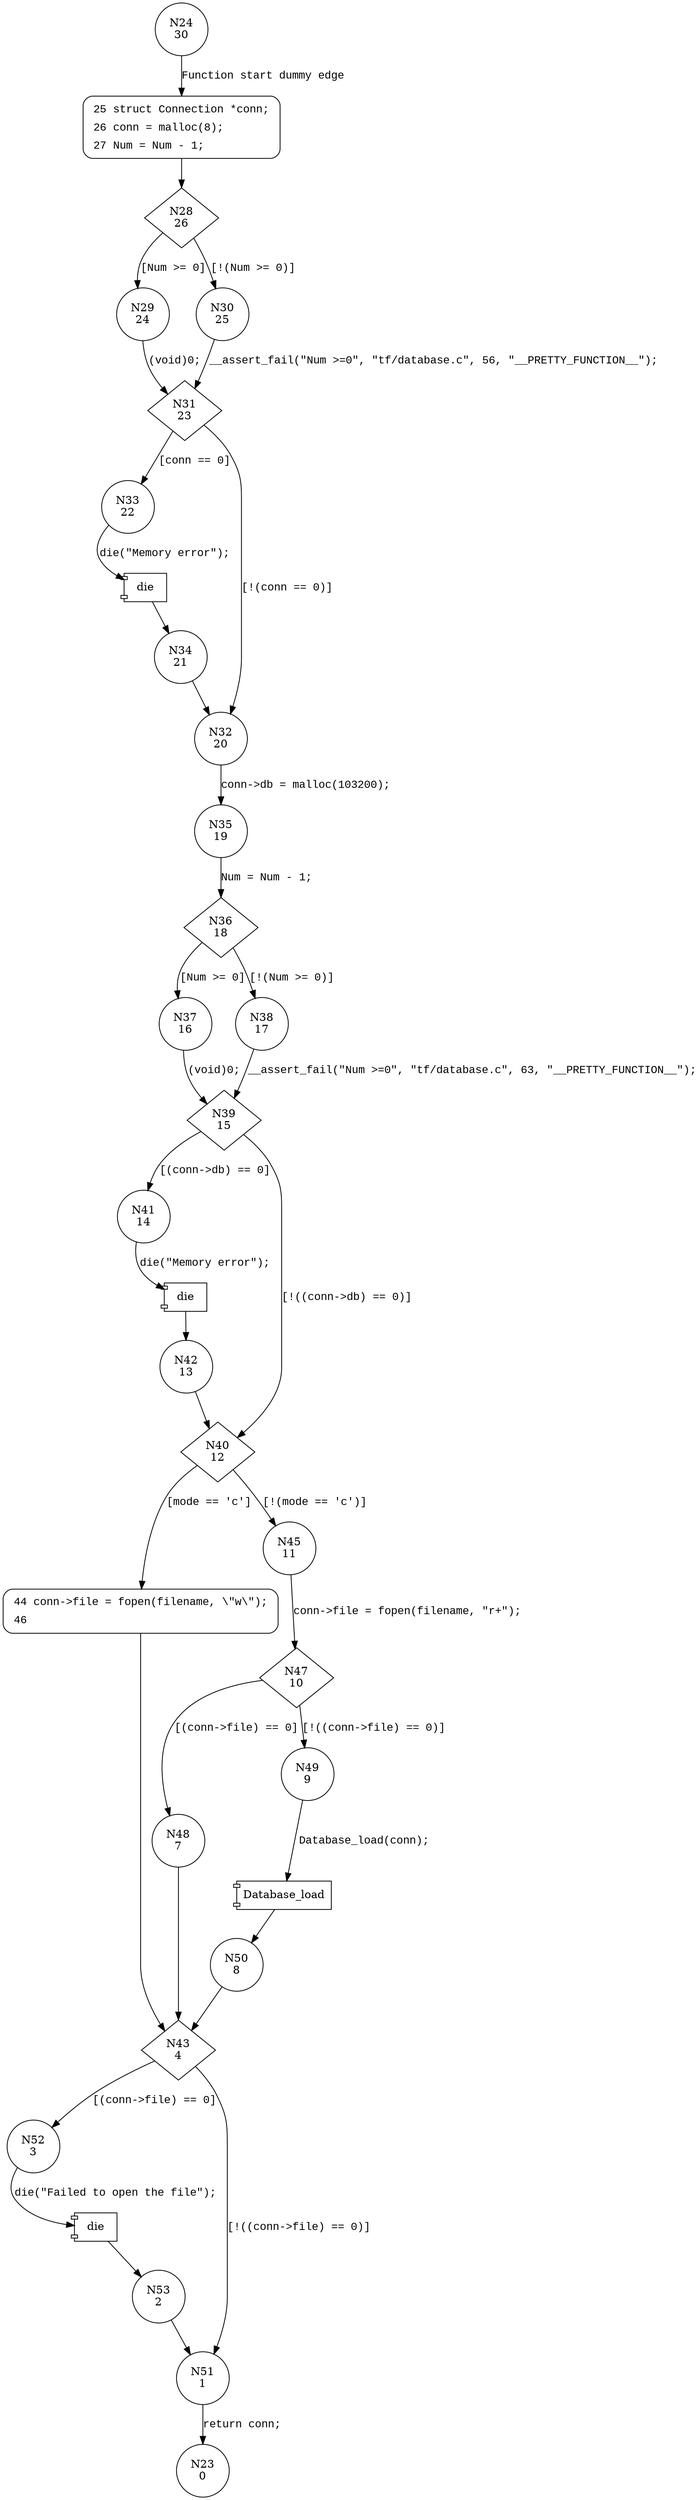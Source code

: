 digraph Database_open {
24 [shape="circle" label="N24\n30"]
25 [shape="circle" label="N25\n29"]
28 [shape="diamond" label="N28\n26"]
29 [shape="circle" label="N29\n24"]
30 [shape="circle" label="N30\n25"]
31 [shape="diamond" label="N31\n23"]
33 [shape="circle" label="N33\n22"]
32 [shape="circle" label="N32\n20"]
35 [shape="circle" label="N35\n19"]
36 [shape="diamond" label="N36\n18"]
37 [shape="circle" label="N37\n16"]
38 [shape="circle" label="N38\n17"]
39 [shape="diamond" label="N39\n15"]
41 [shape="circle" label="N41\n14"]
40 [shape="diamond" label="N40\n12"]
44 [shape="circle" label="N44\n6"]
45 [shape="circle" label="N45\n11"]
47 [shape="diamond" label="N47\n10"]
48 [shape="circle" label="N48\n7"]
49 [shape="circle" label="N49\n9"]
50 [shape="circle" label="N50\n8"]
43 [shape="diamond" label="N43\n4"]
52 [shape="circle" label="N52\n3"]
51 [shape="circle" label="N51\n1"]
23 [shape="circle" label="N23\n0"]
53 [shape="circle" label="N53\n2"]
42 [shape="circle" label="N42\n13"]
34 [shape="circle" label="N34\n21"]
25 [style="filled,bold" penwidth="1" fillcolor="white" fontname="Courier New" shape="Mrecord" label=<<table border="0" cellborder="0" cellpadding="3" bgcolor="white"><tr><td align="right">25</td><td align="left">struct Connection *conn;</td></tr><tr><td align="right">26</td><td align="left">conn = malloc(8);</td></tr><tr><td align="right">27</td><td align="left">Num = Num - 1;</td></tr></table>>]
25 -> 28[label=""]
44 [style="filled,bold" penwidth="1" fillcolor="white" fontname="Courier New" shape="Mrecord" label=<<table border="0" cellborder="0" cellpadding="3" bgcolor="white"><tr><td align="right">44</td><td align="left">conn-&gt;file = fopen(filename, \"w\");</td></tr><tr><td align="right">46</td><td align="left"></td></tr></table>>]
44 -> 43[label=""]
24 -> 25 [label="Function start dummy edge" fontname="Courier New"]
28 -> 29 [label="[Num >= 0]" fontname="Courier New"]
28 -> 30 [label="[!(Num >= 0)]" fontname="Courier New"]
31 -> 33 [label="[conn == 0]" fontname="Courier New"]
31 -> 32 [label="[!(conn == 0)]" fontname="Courier New"]
32 -> 35 [label="conn->db = malloc(103200);" fontname="Courier New"]
36 -> 37 [label="[Num >= 0]" fontname="Courier New"]
36 -> 38 [label="[!(Num >= 0)]" fontname="Courier New"]
39 -> 41 [label="[(conn->db) == 0]" fontname="Courier New"]
39 -> 40 [label="[!((conn->db) == 0)]" fontname="Courier New"]
40 -> 44 [label="[mode == 'c']" fontname="Courier New"]
40 -> 45 [label="[!(mode == 'c')]" fontname="Courier New"]
47 -> 48 [label="[(conn->file) == 0]" fontname="Courier New"]
47 -> 49 [label="[!((conn->file) == 0)]" fontname="Courier New"]
100005 [shape="component" label="Database_load"]
49 -> 100005 [label="Database_load(conn);" fontname="Courier New"]
100005 -> 50 [label="" fontname="Courier New"]
43 -> 52 [label="[(conn->file) == 0]" fontname="Courier New"]
43 -> 51 [label="[!((conn->file) == 0)]" fontname="Courier New"]
51 -> 23 [label="return conn;" fontname="Courier New"]
100006 [shape="component" label="die"]
52 -> 100006 [label="die(\"Failed to open the file\");" fontname="Courier New"]
100006 -> 53 [label="" fontname="Courier New"]
48 -> 43 [label="" fontname="Courier New"]
100007 [shape="component" label="die"]
41 -> 100007 [label="die(\"Memory error\");" fontname="Courier New"]
100007 -> 42 [label="" fontname="Courier New"]
37 -> 39 [label="(void)0;" fontname="Courier New"]
100008 [shape="component" label="die"]
33 -> 100008 [label="die(\"Memory error\");" fontname="Courier New"]
100008 -> 34 [label="" fontname="Courier New"]
29 -> 31 [label="(void)0;" fontname="Courier New"]
30 -> 31 [label="__assert_fail(\"Num >=0\", \"tf/database.c\", 56, \"__PRETTY_FUNCTION__\");" fontname="Courier New"]
35 -> 36 [label="Num = Num - 1;" fontname="Courier New"]
38 -> 39 [label="__assert_fail(\"Num >=0\", \"tf/database.c\", 63, \"__PRETTY_FUNCTION__\");" fontname="Courier New"]
45 -> 47 [label="conn->file = fopen(filename, \"r+\");" fontname="Courier New"]
50 -> 43 [label="" fontname="Courier New"]
53 -> 51 [label="" fontname="Courier New"]
42 -> 40 [label="" fontname="Courier New"]
34 -> 32 [label="" fontname="Courier New"]
}